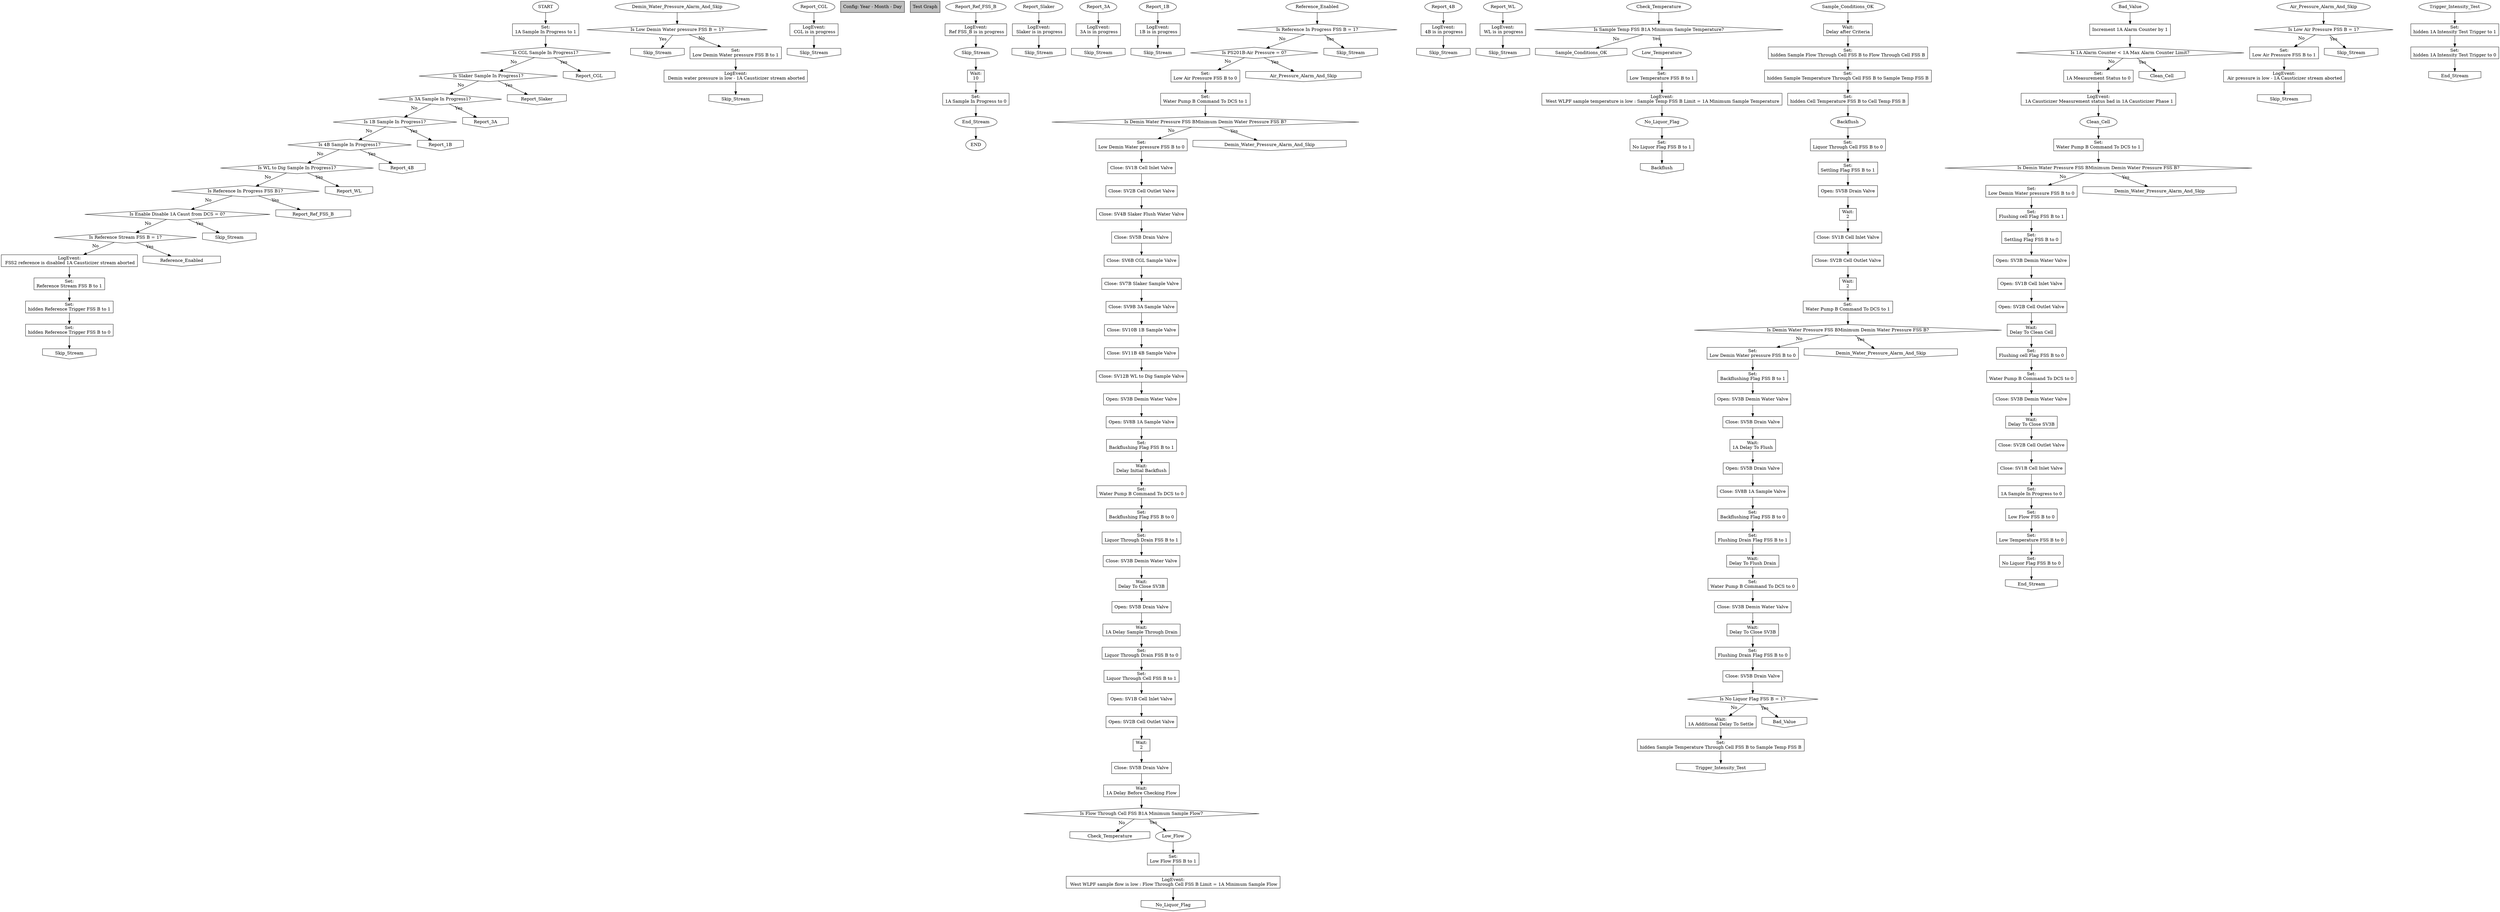 digraph {

// Graph Attributes
graph[page="8,11" ratio=auto fontsize=12 ]

// Nodes
0[shape="oval"label="START"]
2[shape="box"label="Set:\n1A Sample In Progress to 1"]
10245[shape="invhouse"label="Skip_Stream"]
8[shape="diamond"label="Is CGL Sample In Progress1?"]
9[shape="diamond"label="Is Slaker Sample In Progress1?"]
11[shape="diamond"label="Is 3A Sample In Progress1?"]
267[shape="oval"label="Report_CGL"]
12[shape="diamond"label="Is 1B Sample In Progress1?"]
268[shape="box"label="LogEvent:\n CGL is in progress"]
9997[shape="box"label="Config: Year - Month - Day"style="filled"fillcolor="grey"]
13[shape="diamond"label="Is 4B Sample In Progress1?"]
269[shape="invhouse"label="Skip_Stream"]
9998[shape="box"label="Test Graph"style="filled"fillcolor="grey"]
14[shape="diamond"label="Is WL to Dig Sample In Progress1?"]
9999[shape="oval"label="END"]
271[shape="oval"label="Report_Slaker"]
272[shape="box"label="LogEvent:\n Slaker is in progress"]
17[shape="diamond"label="Is Reference In Progress FSS B1?"]
273[shape="invhouse"label="Skip_Stream"]
20[shape="diamond"label="Is Enable Disable 1A Caust from DCS = 0?"]
23[shape="diamond"label="Is Reference Stream FSS B = 1?"]
279[shape="oval"label="Report_3A"]
10008[shape="invhouse"label="Report_CGL"]
24[shape="box"label="LogEvent:\n FSS2 reference is disabled 1A Causticizer stream aborted"]
280[shape="box"label="LogEvent:\n 3A is in progress"]
10009[shape="invhouse"label="Report_Slaker"]
25[shape="box"label="Set:\nReference Stream FSS B to 1"]
281[shape="invhouse"label="Skip_Stream"]
26[shape="box"label="Set:\nhidden Reference Trigger FSS B to 1"]
10011[shape="invhouse"label="Report_3A"]
27[shape="box"label="Set:\nhidden Reference Trigger FSS B to 0"]
283[shape="oval"label="Report_1B"]
10012[shape="invhouse"label="Report_1B"]
28[shape="invhouse"label="Skip_Stream"]
284[shape="box"label="LogEvent:\n 1B is in progress"]
10013[shape="invhouse"label="Report_4B"]
285[shape="invhouse"label="Skip_Stream"]
10014[shape="invhouse"label="Report_WL"]
30[shape="oval"label="Reference_Enabled"]
287[shape="oval"label="Report_4B"]
32[shape="diamond"label="Is Reference In Progress FSS B = 1?"]
288[shape="box"label="LogEvent:\n 4B is in progress"]
10017[shape="invhouse"label="Report_Ref_FSS_B"]
289[shape="invhouse"label="Skip_Stream"]
35[shape="diamond"label="Is PS201B-Air Pressure = 0?"]
291[shape="oval"label="Report_WL"]
10020[shape="invhouse"label="Skip_Stream"]
292[shape="box"label="LogEvent:\n WL is in progress"]
37[shape="box"label="Set:\nLow Air Pressure FSS B to 0"]
293[shape="invhouse"label="Skip_Stream"]
10023[shape="invhouse"label="Reference_Enabled"]
40[shape="box"label="Set:\nWater Pump B Command To DCS to 1"]
43[shape="diamond"label="Is Demin Water Pressure FSS BMinimum Demin Water Pressure FSS B?"]
46[shape="box"label="Set:\nLow Demin Water pressure FSS B to 0"]
303[shape="oval"label="Report_Ref_FSS_B"]
10032[shape="invhouse"label="Skip_Stream"]
304[shape="box"label="LogEvent:\n Ref FSS_B is in progress"]
49[shape="box"label="Close: SV1B Cell Inlet Valve"]
306[shape="oval"label="Skip_Stream"]
50[shape="box"label="Close: SV2B Cell Outlet Valve"]
307[shape="box"label="Wait:\n10"]
10035[shape="invhouse"label="Air_Pressure_Alarm_And_Skip"]
51[shape="box"label="Close: SV4B Slaker Flush Water Valve"]
308[shape="box"label="Set:\n1A Sample In Progress to 0"]
52[shape="box"label="Close: SV5B Drain Valve"]
309[shape="oval"label="End_Stream"]
53[shape="box"label="Close: SV6B CGL Sample Valve"]
54[shape="box"label="Close: SV7B Slaker Sample Valve"]
55[shape="box"label="Close: SV9B 3A Sample Valve"]
56[shape="box"label="Close: SV10B 1B Sample Valve"]
57[shape="box"label="Close: SV11B 4B Sample Valve"]
58[shape="box"label="Close: SV12B WL to Dig Sample Valve"]
10043[shape="invhouse"label="Demin_Water_Pressure_Alarm_And_Skip"]
61[shape="box"label="Open: SV3B Demin Water Valve"]
62[shape="box"label="Open: SV8B 1A Sample Valve"]
64[shape="box"label="Set:\nBackflushing Flag FSS B to 1"]
67[shape="box"label="Wait:\nDelay Initial Backflush"]
70[shape="box"label="Set:\nWater Pump B Command To DCS to 0"]
73[shape="box"label="Set:\nBackflushing Flag FSS B to 0"]
74[shape="box"label="Set:\nLiquor Through Drain FSS B to 1"]
76[shape="box"label="Close: SV3B Demin Water Valve"]
77[shape="box"label="Wait:\nDelay To Close SV3B"]
78[shape="box"label="Open: SV5B Drain Valve"]
81[shape="box"label="Wait:\n1A Delay Sample Through Drain"]
84[shape="box"label="Set:\nLiquor Through Drain FSS B to 0"]
85[shape="box"label="Set:\nLiquor Through Cell FSS B to 1"]
88[shape="box"label="Open: SV1B Cell Inlet Valve"]
89[shape="box"label="Open: SV2B Cell Outlet Valve"]
90[shape="box"label="Wait:\n2"]
91[shape="box"label="Close: SV5B Drain Valve"]
94[shape="box"label="Wait:\n1A Delay Before Checking Flow"]
97[shape="diamond"label="Is Flow Through Cell FSS B1A Minimum Sample Flow?"]
98[shape="invhouse"label="Check_Temperature"]
100[shape="oval"label="Low_Flow"]
102[shape="box"label="Set:\nLow Flow FSS B to 1"]
103[shape="box"label="LogEvent:\n West WLPF sample flow is low : Flow Through Cell FSS B Limit = 1A Minimum Sample Flow"]
104[shape="invhouse"label="No_Liquor_Flag"]
106[shape="oval"label="Check_Temperature"]
108[shape="diamond"label="Is Sample Temp FSS B1A Minimum Sample Temperature?"]
109[shape="invhouse"label="Sample_Conditions_OK"]
111[shape="oval"label="Low_Temperature"]
113[shape="box"label="Set:\nLow Temperature FSS B to 1"]
114[shape="box"label="LogEvent:\n West WLPF sample temperature is low : Sample Temp FSS B Limit = 1A Minimum Sample Temperature"]
116[shape="oval"label="No_Liquor_Flag"]
117[shape="box"label="Set:\nNo Liquor Flag FSS B to 1"]
119[shape="invhouse"label="Backflush"]
121[shape="oval"label="Sample_Conditions_OK"]
122[shape="box"label="Wait:\nDelay after Criteria"]
125[shape="box"label="Set:\nhidden Sample Flow Through Cell FSS B to Flow Through Cell FSS B"]
126[shape="box"label="Set:\nhidden Sample Temperature Through Cell FSS B to Sample Temp FSS B"]
127[shape="box"label="Set:\nhidden Cell Temperature FSS B to Cell Temp FSS B"]
129[shape="oval"label="Backflush"]
131[shape="box"label="Set:\nLiquor Through Cell FSS B to 0"]
132[shape="box"label="Set:\nSettling Flag FSS B to 1"]
135[shape="box"label="Open: SV5B Drain Valve"]
136[shape="box"label="Wait:\n2"]
137[shape="box"label="Close: SV1B Cell Inlet Valve"]
138[shape="box"label="Close: SV2B Cell Outlet Valve"]
139[shape="box"label="Wait:\n2"]
142[shape="box"label="Set:\nWater Pump B Command To DCS to 1"]
145[shape="diamond"label="Is Demin Water Pressure FSS BMinimum Demin Water Pressure FSS B?"]
148[shape="box"label="Set:\nLow Demin Water pressure FSS B to 0"]
151[shape="box"label="Set:\nBackflushing Flag FSS B to 1"]
152[shape="box"label="Open: SV3B Demin Water Valve"]
153[shape="box"label="Close: SV5B Drain Valve"]
156[shape="box"label="Wait:\n1A Delay To Flush"]
159[shape="box"label="Open: SV5B Drain Valve"]
160[shape="box"label="Close: SV8B 1A Sample Valve"]
10145[shape="invhouse"label="Demin_Water_Pressure_Alarm_And_Skip"]
162[shape="box"label="Set:\nBackflushing Flag FSS B to 0"]
163[shape="box"label="Set:\nFlushing Drain Flag FSS B to 1"]
165[shape="box"label="Wait:\nDelay To Flush Drain"]
168[shape="box"label="Set:\nWater Pump B Command To DCS to 0"]
171[shape="box"label="Close: SV3B Demin Water Valve"]
172[shape="box"label="Wait:\nDelay To Close SV3B"]
173[shape="box"label="Set:\nFlushing Drain Flag FSS B to 0"]
174[shape="box"label="Close: SV5B Drain Valve"]
177[shape="diamond"label="Is No Liquor Flag FSS B = 1?"]
180[shape="box"label="Wait:\n1A Additional Delay To Settle"]
182[shape="box"label="Set:\nhidden Sample Temperature Through Cell FSS B to Sample Temp FSS B"]
185[shape="invhouse"label="Trigger_Intensity_Test"]
187[shape="oval"label="Bad_Value"]
189[shape="box"label="Increment 1A Alarm Counter by 1"]
192[shape="diamond"label="Is 1A Alarm Counter < 1A Max Alarm Counter Limit?"]
10177[shape="invhouse"label="Bad_Value"]
195[shape="box"label="Set:\n1A Measurement Status to 0"]
196[shape="box"label="LogEvent:\n 1A Causticizer Measurement status bad in 1A Causticizer Phase 1"]
198[shape="oval"label="Clean_Cell"]
200[shape="box"label="Set:\nWater Pump B Command To DCS to 1"]
203[shape="diamond"label="Is Demin Water Pressure FSS BMinimum Demin Water Pressure FSS B?"]
206[shape="box"label="Set:\nLow Demin Water pressure FSS B to 0"]
10192[shape="invhouse"label="Clean_Cell"]
209[shape="box"label="Set:\nFlushing cell Flag FSS B to 1"]
210[shape="box"label="Set:\nSettling Flag FSS B to 0"]
213[shape="box"label="Open: SV3B Demin Water Valve"]
214[shape="box"label="Open: SV1B Cell Inlet Valve"]
215[shape="box"label="Open: SV2B Cell Outlet Valve"]
217[shape="box"label="Wait:\nDelay To Clean Cell"]
10203[shape="invhouse"label="Demin_Water_Pressure_Alarm_And_Skip"]
220[shape="box"label="Set:\nFlushing cell Flag FSS B to 0"]
223[shape="box"label="Set:\nWater Pump B Command To DCS to 0"]
226[shape="box"label="Close: SV3B Demin Water Valve"]
227[shape="box"label="Wait:\nDelay To Close SV3B"]
228[shape="box"label="Close: SV2B Cell Outlet Valve"]
229[shape="box"label="Close: SV1B Cell Inlet Valve"]
232[shape="box"label="Set:\n1A Sample In Progress to 0"]
233[shape="box"label="Set:\nLow Flow FSS B to 0"]
234[shape="box"label="Set:\nLow Temperature FSS B to 0"]
235[shape="box"label="Set:\nNo Liquor Flag FSS B to 0"]
236[shape="invhouse"label="End_Stream"]
238[shape="oval"label="Air_Pressure_Alarm_And_Skip"]
239[shape="diamond"label="Is Low Air Pressure FSS B = 1?"]
240[shape="box"label="Set:\nLow Air Pressure FSS B to 1"]
241[shape="box"label="LogEvent:\n Air pressure is low - 1A Causticizer stream aborted"]
242[shape="invhouse"label="Skip_Stream"]
244[shape="oval"label="Demin_Water_Pressure_Alarm_And_Skip"]
245[shape="diamond"label="Is Low Demin Water pressure FSS B = 1?"]
246[shape="box"label="Set:\nLow Demin Water pressure FSS B to 1"]
247[shape="box"label="LogEvent:\n Demin water pressure is low - 1A Causticizer stream aborted"]
248[shape="invhouse"label="Skip_Stream"]
250[shape="oval"label="Trigger_Intensity_Test"]
251[shape="box"label="Set:\nhidden 1A Intensity Test Trigger to 1"]
252[shape="box"label="Set:\nhidden 1A Intensity Test Trigger to 0"]
253[shape="invhouse"label="End_Stream"]
10239[shape="invhouse"label="Skip_Stream"]

// Edges
245 -> 246[xlabel="No"]
210 -> 213
214 -> 215
53 -> 54
13 -> 14[xlabel="No"]
116 -> 117
90 -> 91
13 -> 10013[xlabel="Yes"]
132 -> 135
27 -> 28
234 -> 235
26 -> 27
145 -> 148[xlabel="No"]
40 -> 43
61 -> 62
111 -> 113
251 -> 252
46 -> 49
160 -> 162
12 -> 10012[xlabel="Yes"]
223 -> 226
241 -> 242
77 -> 78
131 -> 132
70 -> 73
142 -> 145
114 -> 116
159 -> 160
32 -> 35[xlabel="No"]
228 -> 229
97 -> 100[xlabel="Yes"]
291 -> 292
136 -> 137
162 -> 163
145 -> 10145[xlabel="Yes"]
174 -> 177
177 -> 10177[xlabel="Yes"]
246 -> 247
106 -> 108
11 -> 10011[xlabel="Yes"]
108 -> 111[xlabel="Yes"]
220 -> 223
250 -> 251
57 -> 58
198 -> 200
247 -> 248
245 -> 10245[xlabel="Yes"]
49 -> 50
304 -> 306
203 -> 206[xlabel="No"]
235 -> 236
17 -> 10017[xlabel="Yes"]
37 -> 40
232 -> 233
56 -> 57
308 -> 309
271 -> 272
74 -> 76
287 -> 288
67 -> 70
209 -> 210
102 -> 103
0 -> 2
292 -> 293
180 -> 182
30 -> 32
163 -> 165
215 -> 217
192 -> 195[xlabel="No"]
62 -> 64
100 -> 102
148 -> 151
85 -> 88
127 -> 129
195 -> 196
9 -> 11[xlabel="No"]
138 -> 139
35 -> 10035[xlabel="Yes"]
153 -> 156
168 -> 171
8 -> 9[xlabel="No"]
173 -> 174
288 -> 289
55 -> 56
196 -> 198
309 -> 9999
2 -> 8
226 -> 227
213 -> 214
229 -> 232
89 -> 90
151 -> 152
43 -> 46[xlabel="No"]
20 -> 23[xlabel="No"]
233 -> 234
306 -> 307
88 -> 89
156 -> 159
23 -> 24[xlabel="No"]
283 -> 284
24 -> 25
192 -> 10192[xlabel="Yes"]
125 -> 126
137 -> 138
238 -> 239
121 -> 122
64 -> 67
217 -> 220
165 -> 168
206 -> 209
279 -> 280
307 -> 308
284 -> 285
172 -> 173
244 -> 245
73 -> 74
51 -> 52
54 -> 55
268 -> 269
8 -> 10008[xlabel="Yes"]
25 -> 26
23 -> 10023[xlabel="Yes"]
203 -> 10203[xlabel="Yes"]
103 -> 104
58 -> 61
117 -> 119
108 -> 109[xlabel="No"]
189 -> 192
84 -> 85
239 -> 10239[xlabel="Yes"]
126 -> 127
11 -> 12[xlabel="No"]
239 -> 240[xlabel="No"]
171 -> 172
14 -> 17[xlabel="No"]
20 -> 10020[xlabel="Yes"]
50 -> 51
78 -> 81
187 -> 189
35 -> 37[xlabel="No"]
52 -> 53
122 -> 125
152 -> 153
17 -> 20[xlabel="No"]
267 -> 268
177 -> 180[xlabel="No"]
113 -> 114
227 -> 228
94 -> 97
139 -> 142
81 -> 84
280 -> 281
135 -> 136
182 -> 185
200 -> 203
129 -> 131
252 -> 253
91 -> 94
97 -> 98[xlabel="No"]
76 -> 77
12 -> 13[xlabel="No"]
32 -> 10032[xlabel="Yes"]
9 -> 10009[xlabel="Yes"]
272 -> 273
240 -> 241
303 -> 304
43 -> 10043[xlabel="Yes"]
14 -> 10014[xlabel="Yes"]
}
